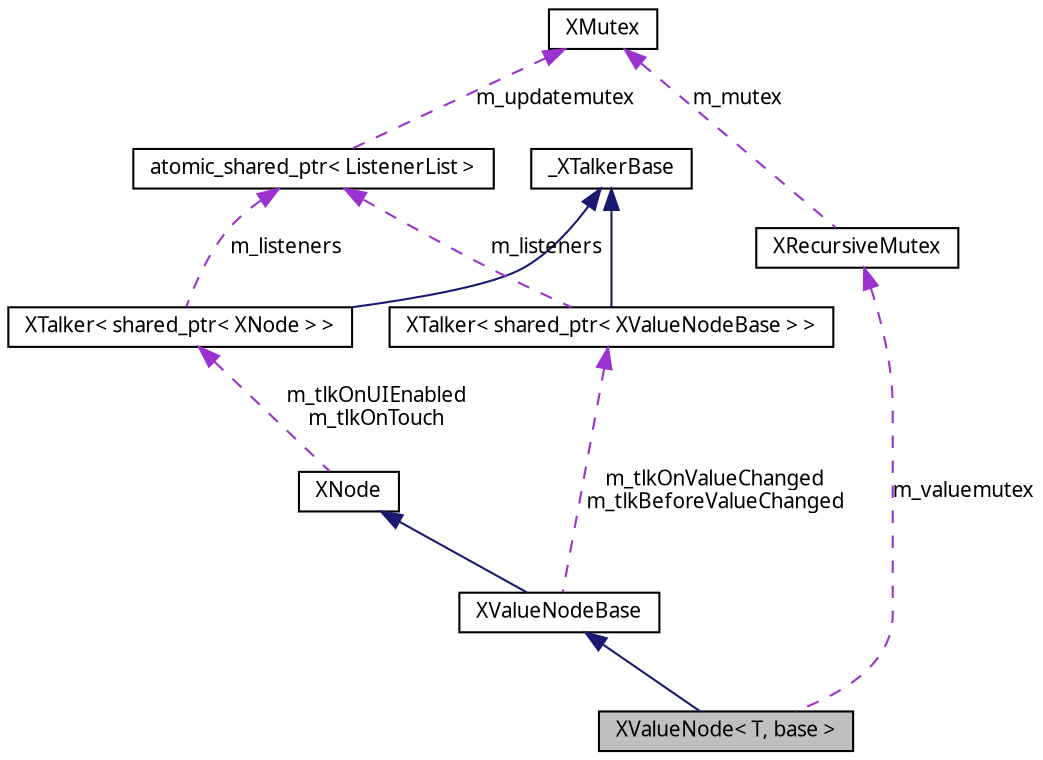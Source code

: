 digraph G
{
  edge [fontname="FreeSans.ttf",fontsize=10,labelfontname="FreeSans.ttf",labelfontsize=10];
  node [fontname="FreeSans.ttf",fontsize=10,shape=record];
  Node1 [label="XValueNode\< T, base \>",height=0.2,width=0.4,color="black", fillcolor="grey75", style="filled" fontcolor="black"];
  Node2 -> Node1 [dir=back,color="midnightblue",fontsize=10,style="solid",fontname="FreeSans.ttf"];
  Node2 [label="XValueNodeBase",height=0.2,width=0.4,color="black", fillcolor="white", style="filled",URL="$class_x_value_node_base.html"];
  Node3 -> Node2 [dir=back,color="midnightblue",fontsize=10,style="solid",fontname="FreeSans.ttf"];
  Node3 [label="XNode",height=0.2,width=0.4,color="black", fillcolor="white", style="filled",URL="$class_x_node.html"];
  Node4 -> Node3 [dir=back,color="darkorchid3",fontsize=10,style="dashed",label="m_tlkOnUIEnabled\nm_tlkOnTouch",fontname="FreeSans.ttf"];
  Node4 [label="XTalker\< shared_ptr\< XNode \> \>",height=0.2,width=0.4,color="black", fillcolor="white", style="filled",URL="$class_x_talker.html"];
  Node5 -> Node4 [dir=back,color="midnightblue",fontsize=10,style="solid",fontname="FreeSans.ttf"];
  Node5 [label="_XTalkerBase",height=0.2,width=0.4,color="black", fillcolor="white", style="filled",URL="$class___x_talker_base.html"];
  Node6 -> Node4 [dir=back,color="darkorchid3",fontsize=10,style="dashed",label="m_listeners",fontname="FreeSans.ttf"];
  Node6 [label="atomic_shared_ptr\< ListenerList \>",height=0.2,width=0.4,color="black", fillcolor="white", style="filled",URL="$classatomic__shared__ptr.html"];
  Node7 -> Node6 [dir=back,color="darkorchid3",fontsize=10,style="dashed",label="m_updatemutex",fontname="FreeSans.ttf"];
  Node7 [label="XMutex",height=0.2,width=0.4,color="black", fillcolor="white", style="filled",URL="$class_x_mutex.html"];
  Node8 -> Node2 [dir=back,color="darkorchid3",fontsize=10,style="dashed",label="m_tlkOnValueChanged\nm_tlkBeforeValueChanged",fontname="FreeSans.ttf"];
  Node8 [label="XTalker\< shared_ptr\< XValueNodeBase \> \>",height=0.2,width=0.4,color="black", fillcolor="white", style="filled",URL="$class_x_talker.html"];
  Node5 -> Node8 [dir=back,color="midnightblue",fontsize=10,style="solid",fontname="FreeSans.ttf"];
  Node6 -> Node8 [dir=back,color="darkorchid3",fontsize=10,style="dashed",label="m_listeners",fontname="FreeSans.ttf"];
  Node9 -> Node1 [dir=back,color="darkorchid3",fontsize=10,style="dashed",label="m_valuemutex",fontname="FreeSans.ttf"];
  Node9 [label="XRecursiveMutex",height=0.2,width=0.4,color="black", fillcolor="white", style="filled",URL="$class_x_recursive_mutex.html"];
  Node7 -> Node9 [dir=back,color="darkorchid3",fontsize=10,style="dashed",label="m_mutex",fontname="FreeSans.ttf"];
}
